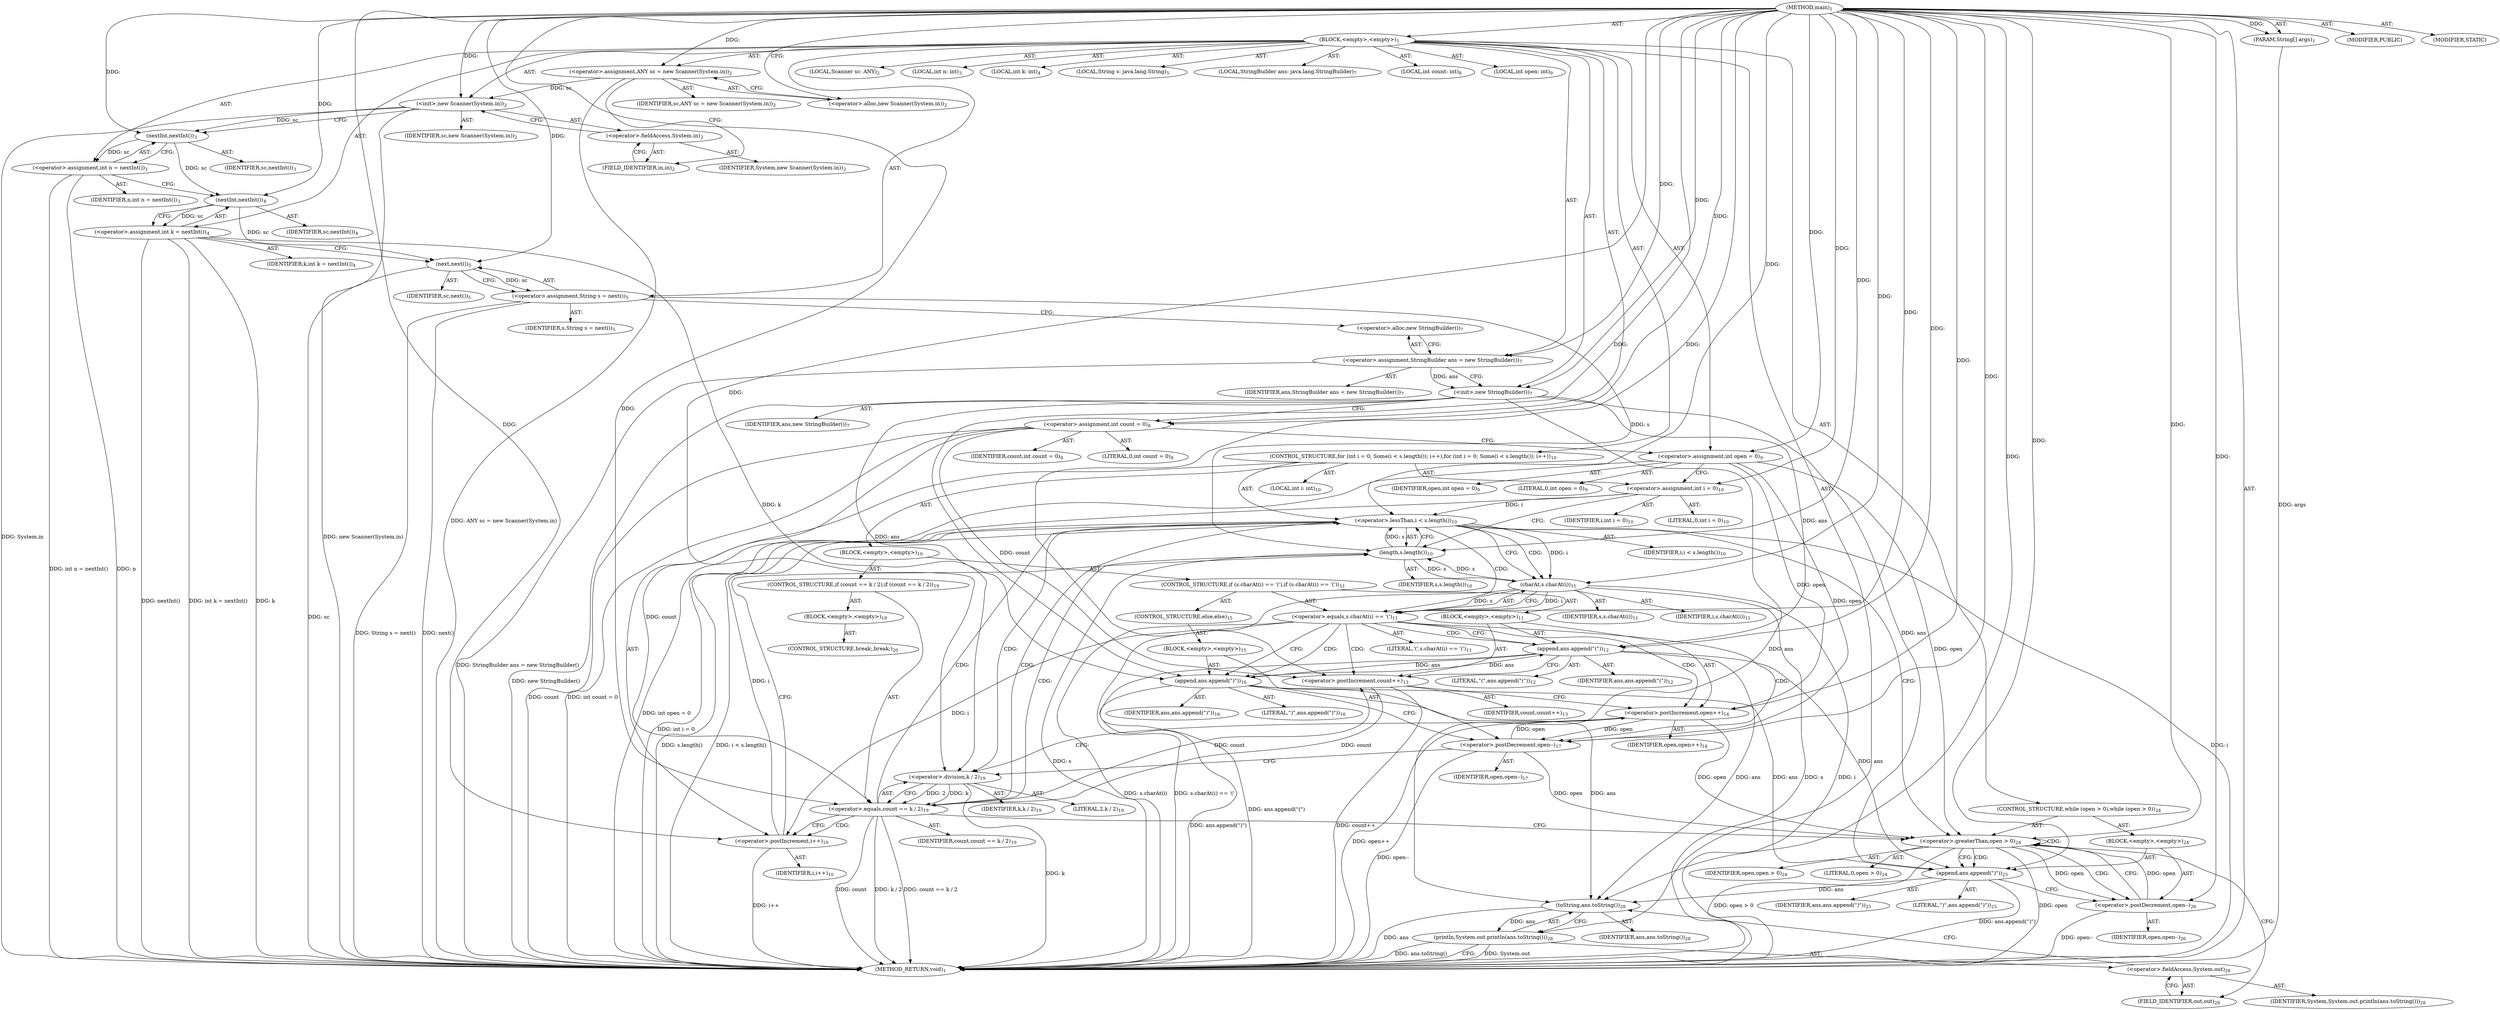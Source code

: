 digraph "main" {  
"21" [label = <(METHOD,main)<SUB>1</SUB>> ]
"22" [label = <(PARAM,String[] args)<SUB>1</SUB>> ]
"23" [label = <(BLOCK,&lt;empty&gt;,&lt;empty&gt;)<SUB>1</SUB>> ]
"4" [label = <(LOCAL,Scanner sc: ANY)<SUB>2</SUB>> ]
"24" [label = <(&lt;operator&gt;.assignment,ANY sc = new Scanner(System.in))<SUB>2</SUB>> ]
"25" [label = <(IDENTIFIER,sc,ANY sc = new Scanner(System.in))<SUB>2</SUB>> ]
"26" [label = <(&lt;operator&gt;.alloc,new Scanner(System.in))<SUB>2</SUB>> ]
"27" [label = <(&lt;init&gt;,new Scanner(System.in))<SUB>2</SUB>> ]
"3" [label = <(IDENTIFIER,sc,new Scanner(System.in))<SUB>2</SUB>> ]
"28" [label = <(&lt;operator&gt;.fieldAccess,System.in)<SUB>2</SUB>> ]
"29" [label = <(IDENTIFIER,System,new Scanner(System.in))<SUB>2</SUB>> ]
"30" [label = <(FIELD_IDENTIFIER,in,in)<SUB>2</SUB>> ]
"31" [label = <(LOCAL,int n: int)<SUB>3</SUB>> ]
"32" [label = <(&lt;operator&gt;.assignment,int n = nextInt())<SUB>3</SUB>> ]
"33" [label = <(IDENTIFIER,n,int n = nextInt())<SUB>3</SUB>> ]
"34" [label = <(nextInt,nextInt())<SUB>3</SUB>> ]
"35" [label = <(IDENTIFIER,sc,nextInt())<SUB>3</SUB>> ]
"36" [label = <(LOCAL,int k: int)<SUB>4</SUB>> ]
"37" [label = <(&lt;operator&gt;.assignment,int k = nextInt())<SUB>4</SUB>> ]
"38" [label = <(IDENTIFIER,k,int k = nextInt())<SUB>4</SUB>> ]
"39" [label = <(nextInt,nextInt())<SUB>4</SUB>> ]
"40" [label = <(IDENTIFIER,sc,nextInt())<SUB>4</SUB>> ]
"41" [label = <(LOCAL,String s: java.lang.String)<SUB>5</SUB>> ]
"42" [label = <(&lt;operator&gt;.assignment,String s = next())<SUB>5</SUB>> ]
"43" [label = <(IDENTIFIER,s,String s = next())<SUB>5</SUB>> ]
"44" [label = <(next,next())<SUB>5</SUB>> ]
"45" [label = <(IDENTIFIER,sc,next())<SUB>5</SUB>> ]
"6" [label = <(LOCAL,StringBuilder ans: java.lang.StringBuilder)<SUB>7</SUB>> ]
"46" [label = <(&lt;operator&gt;.assignment,StringBuilder ans = new StringBuilder())<SUB>7</SUB>> ]
"47" [label = <(IDENTIFIER,ans,StringBuilder ans = new StringBuilder())<SUB>7</SUB>> ]
"48" [label = <(&lt;operator&gt;.alloc,new StringBuilder())<SUB>7</SUB>> ]
"49" [label = <(&lt;init&gt;,new StringBuilder())<SUB>7</SUB>> ]
"5" [label = <(IDENTIFIER,ans,new StringBuilder())<SUB>7</SUB>> ]
"50" [label = <(LOCAL,int count: int)<SUB>8</SUB>> ]
"51" [label = <(&lt;operator&gt;.assignment,int count = 0)<SUB>8</SUB>> ]
"52" [label = <(IDENTIFIER,count,int count = 0)<SUB>8</SUB>> ]
"53" [label = <(LITERAL,0,int count = 0)<SUB>8</SUB>> ]
"54" [label = <(LOCAL,int open: int)<SUB>9</SUB>> ]
"55" [label = <(&lt;operator&gt;.assignment,int open = 0)<SUB>9</SUB>> ]
"56" [label = <(IDENTIFIER,open,int open = 0)<SUB>9</SUB>> ]
"57" [label = <(LITERAL,0,int open = 0)<SUB>9</SUB>> ]
"58" [label = <(CONTROL_STRUCTURE,for (int i = 0; Some(i &lt; s.length()); i++),for (int i = 0; Some(i &lt; s.length()); i++))<SUB>10</SUB>> ]
"59" [label = <(LOCAL,int i: int)<SUB>10</SUB>> ]
"60" [label = <(&lt;operator&gt;.assignment,int i = 0)<SUB>10</SUB>> ]
"61" [label = <(IDENTIFIER,i,int i = 0)<SUB>10</SUB>> ]
"62" [label = <(LITERAL,0,int i = 0)<SUB>10</SUB>> ]
"63" [label = <(&lt;operator&gt;.lessThan,i &lt; s.length())<SUB>10</SUB>> ]
"64" [label = <(IDENTIFIER,i,i &lt; s.length())<SUB>10</SUB>> ]
"65" [label = <(length,s.length())<SUB>10</SUB>> ]
"66" [label = <(IDENTIFIER,s,s.length())<SUB>10</SUB>> ]
"67" [label = <(&lt;operator&gt;.postIncrement,i++)<SUB>10</SUB>> ]
"68" [label = <(IDENTIFIER,i,i++)<SUB>10</SUB>> ]
"69" [label = <(BLOCK,&lt;empty&gt;,&lt;empty&gt;)<SUB>10</SUB>> ]
"70" [label = <(CONTROL_STRUCTURE,if (s.charAt(i) == '('),if (s.charAt(i) == '('))<SUB>11</SUB>> ]
"71" [label = <(&lt;operator&gt;.equals,s.charAt(i) == '(')<SUB>11</SUB>> ]
"72" [label = <(charAt,s.charAt(i))<SUB>11</SUB>> ]
"73" [label = <(IDENTIFIER,s,s.charAt(i))<SUB>11</SUB>> ]
"74" [label = <(IDENTIFIER,i,s.charAt(i))<SUB>11</SUB>> ]
"75" [label = <(LITERAL,'(',s.charAt(i) == '(')<SUB>11</SUB>> ]
"76" [label = <(BLOCK,&lt;empty&gt;,&lt;empty&gt;)<SUB>11</SUB>> ]
"77" [label = <(append,ans.append(&quot;(&quot;))<SUB>12</SUB>> ]
"78" [label = <(IDENTIFIER,ans,ans.append(&quot;(&quot;))<SUB>12</SUB>> ]
"79" [label = <(LITERAL,&quot;(&quot;,ans.append(&quot;(&quot;))<SUB>12</SUB>> ]
"80" [label = <(&lt;operator&gt;.postIncrement,count++)<SUB>13</SUB>> ]
"81" [label = <(IDENTIFIER,count,count++)<SUB>13</SUB>> ]
"82" [label = <(&lt;operator&gt;.postIncrement,open++)<SUB>14</SUB>> ]
"83" [label = <(IDENTIFIER,open,open++)<SUB>14</SUB>> ]
"84" [label = <(CONTROL_STRUCTURE,else,else)<SUB>15</SUB>> ]
"85" [label = <(BLOCK,&lt;empty&gt;,&lt;empty&gt;)<SUB>15</SUB>> ]
"86" [label = <(append,ans.append(&quot;)&quot;))<SUB>16</SUB>> ]
"87" [label = <(IDENTIFIER,ans,ans.append(&quot;)&quot;))<SUB>16</SUB>> ]
"88" [label = <(LITERAL,&quot;)&quot;,ans.append(&quot;)&quot;))<SUB>16</SUB>> ]
"89" [label = <(&lt;operator&gt;.postDecrement,open--)<SUB>17</SUB>> ]
"90" [label = <(IDENTIFIER,open,open--)<SUB>17</SUB>> ]
"91" [label = <(CONTROL_STRUCTURE,if (count == k / 2),if (count == k / 2))<SUB>19</SUB>> ]
"92" [label = <(&lt;operator&gt;.equals,count == k / 2)<SUB>19</SUB>> ]
"93" [label = <(IDENTIFIER,count,count == k / 2)<SUB>19</SUB>> ]
"94" [label = <(&lt;operator&gt;.division,k / 2)<SUB>19</SUB>> ]
"95" [label = <(IDENTIFIER,k,k / 2)<SUB>19</SUB>> ]
"96" [label = <(LITERAL,2,k / 2)<SUB>19</SUB>> ]
"97" [label = <(BLOCK,&lt;empty&gt;,&lt;empty&gt;)<SUB>19</SUB>> ]
"98" [label = <(CONTROL_STRUCTURE,break;,break;)<SUB>20</SUB>> ]
"99" [label = <(CONTROL_STRUCTURE,while (open &gt; 0),while (open &gt; 0))<SUB>24</SUB>> ]
"100" [label = <(&lt;operator&gt;.greaterThan,open &gt; 0)<SUB>24</SUB>> ]
"101" [label = <(IDENTIFIER,open,open &gt; 0)<SUB>24</SUB>> ]
"102" [label = <(LITERAL,0,open &gt; 0)<SUB>24</SUB>> ]
"103" [label = <(BLOCK,&lt;empty&gt;,&lt;empty&gt;)<SUB>24</SUB>> ]
"104" [label = <(append,ans.append(&quot;)&quot;))<SUB>25</SUB>> ]
"105" [label = <(IDENTIFIER,ans,ans.append(&quot;)&quot;))<SUB>25</SUB>> ]
"106" [label = <(LITERAL,&quot;)&quot;,ans.append(&quot;)&quot;))<SUB>25</SUB>> ]
"107" [label = <(&lt;operator&gt;.postDecrement,open--)<SUB>26</SUB>> ]
"108" [label = <(IDENTIFIER,open,open--)<SUB>26</SUB>> ]
"109" [label = <(println,System.out.println(ans.toString()))<SUB>28</SUB>> ]
"110" [label = <(&lt;operator&gt;.fieldAccess,System.out)<SUB>28</SUB>> ]
"111" [label = <(IDENTIFIER,System,System.out.println(ans.toString()))<SUB>28</SUB>> ]
"112" [label = <(FIELD_IDENTIFIER,out,out)<SUB>28</SUB>> ]
"113" [label = <(toString,ans.toString())<SUB>28</SUB>> ]
"114" [label = <(IDENTIFIER,ans,ans.toString())<SUB>28</SUB>> ]
"115" [label = <(MODIFIER,PUBLIC)> ]
"116" [label = <(MODIFIER,STATIC)> ]
"117" [label = <(METHOD_RETURN,void)<SUB>1</SUB>> ]
  "21" -> "22"  [ label = "AST: "] 
  "21" -> "23"  [ label = "AST: "] 
  "21" -> "115"  [ label = "AST: "] 
  "21" -> "116"  [ label = "AST: "] 
  "21" -> "117"  [ label = "AST: "] 
  "23" -> "4"  [ label = "AST: "] 
  "23" -> "24"  [ label = "AST: "] 
  "23" -> "27"  [ label = "AST: "] 
  "23" -> "31"  [ label = "AST: "] 
  "23" -> "32"  [ label = "AST: "] 
  "23" -> "36"  [ label = "AST: "] 
  "23" -> "37"  [ label = "AST: "] 
  "23" -> "41"  [ label = "AST: "] 
  "23" -> "42"  [ label = "AST: "] 
  "23" -> "6"  [ label = "AST: "] 
  "23" -> "46"  [ label = "AST: "] 
  "23" -> "49"  [ label = "AST: "] 
  "23" -> "50"  [ label = "AST: "] 
  "23" -> "51"  [ label = "AST: "] 
  "23" -> "54"  [ label = "AST: "] 
  "23" -> "55"  [ label = "AST: "] 
  "23" -> "58"  [ label = "AST: "] 
  "23" -> "99"  [ label = "AST: "] 
  "23" -> "109"  [ label = "AST: "] 
  "24" -> "25"  [ label = "AST: "] 
  "24" -> "26"  [ label = "AST: "] 
  "27" -> "3"  [ label = "AST: "] 
  "27" -> "28"  [ label = "AST: "] 
  "28" -> "29"  [ label = "AST: "] 
  "28" -> "30"  [ label = "AST: "] 
  "32" -> "33"  [ label = "AST: "] 
  "32" -> "34"  [ label = "AST: "] 
  "34" -> "35"  [ label = "AST: "] 
  "37" -> "38"  [ label = "AST: "] 
  "37" -> "39"  [ label = "AST: "] 
  "39" -> "40"  [ label = "AST: "] 
  "42" -> "43"  [ label = "AST: "] 
  "42" -> "44"  [ label = "AST: "] 
  "44" -> "45"  [ label = "AST: "] 
  "46" -> "47"  [ label = "AST: "] 
  "46" -> "48"  [ label = "AST: "] 
  "49" -> "5"  [ label = "AST: "] 
  "51" -> "52"  [ label = "AST: "] 
  "51" -> "53"  [ label = "AST: "] 
  "55" -> "56"  [ label = "AST: "] 
  "55" -> "57"  [ label = "AST: "] 
  "58" -> "59"  [ label = "AST: "] 
  "58" -> "60"  [ label = "AST: "] 
  "58" -> "63"  [ label = "AST: "] 
  "58" -> "67"  [ label = "AST: "] 
  "58" -> "69"  [ label = "AST: "] 
  "60" -> "61"  [ label = "AST: "] 
  "60" -> "62"  [ label = "AST: "] 
  "63" -> "64"  [ label = "AST: "] 
  "63" -> "65"  [ label = "AST: "] 
  "65" -> "66"  [ label = "AST: "] 
  "67" -> "68"  [ label = "AST: "] 
  "69" -> "70"  [ label = "AST: "] 
  "69" -> "91"  [ label = "AST: "] 
  "70" -> "71"  [ label = "AST: "] 
  "70" -> "76"  [ label = "AST: "] 
  "70" -> "84"  [ label = "AST: "] 
  "71" -> "72"  [ label = "AST: "] 
  "71" -> "75"  [ label = "AST: "] 
  "72" -> "73"  [ label = "AST: "] 
  "72" -> "74"  [ label = "AST: "] 
  "76" -> "77"  [ label = "AST: "] 
  "76" -> "80"  [ label = "AST: "] 
  "76" -> "82"  [ label = "AST: "] 
  "77" -> "78"  [ label = "AST: "] 
  "77" -> "79"  [ label = "AST: "] 
  "80" -> "81"  [ label = "AST: "] 
  "82" -> "83"  [ label = "AST: "] 
  "84" -> "85"  [ label = "AST: "] 
  "85" -> "86"  [ label = "AST: "] 
  "85" -> "89"  [ label = "AST: "] 
  "86" -> "87"  [ label = "AST: "] 
  "86" -> "88"  [ label = "AST: "] 
  "89" -> "90"  [ label = "AST: "] 
  "91" -> "92"  [ label = "AST: "] 
  "91" -> "97"  [ label = "AST: "] 
  "92" -> "93"  [ label = "AST: "] 
  "92" -> "94"  [ label = "AST: "] 
  "94" -> "95"  [ label = "AST: "] 
  "94" -> "96"  [ label = "AST: "] 
  "97" -> "98"  [ label = "AST: "] 
  "99" -> "100"  [ label = "AST: "] 
  "99" -> "103"  [ label = "AST: "] 
  "100" -> "101"  [ label = "AST: "] 
  "100" -> "102"  [ label = "AST: "] 
  "103" -> "104"  [ label = "AST: "] 
  "103" -> "107"  [ label = "AST: "] 
  "104" -> "105"  [ label = "AST: "] 
  "104" -> "106"  [ label = "AST: "] 
  "107" -> "108"  [ label = "AST: "] 
  "109" -> "110"  [ label = "AST: "] 
  "109" -> "113"  [ label = "AST: "] 
  "110" -> "111"  [ label = "AST: "] 
  "110" -> "112"  [ label = "AST: "] 
  "113" -> "114"  [ label = "AST: "] 
  "24" -> "30"  [ label = "CFG: "] 
  "27" -> "34"  [ label = "CFG: "] 
  "32" -> "39"  [ label = "CFG: "] 
  "37" -> "44"  [ label = "CFG: "] 
  "42" -> "48"  [ label = "CFG: "] 
  "46" -> "49"  [ label = "CFG: "] 
  "49" -> "51"  [ label = "CFG: "] 
  "51" -> "55"  [ label = "CFG: "] 
  "55" -> "60"  [ label = "CFG: "] 
  "109" -> "117"  [ label = "CFG: "] 
  "26" -> "24"  [ label = "CFG: "] 
  "28" -> "27"  [ label = "CFG: "] 
  "34" -> "32"  [ label = "CFG: "] 
  "39" -> "37"  [ label = "CFG: "] 
  "44" -> "42"  [ label = "CFG: "] 
  "48" -> "46"  [ label = "CFG: "] 
  "60" -> "65"  [ label = "CFG: "] 
  "63" -> "72"  [ label = "CFG: "] 
  "63" -> "100"  [ label = "CFG: "] 
  "67" -> "65"  [ label = "CFG: "] 
  "100" -> "104"  [ label = "CFG: "] 
  "100" -> "112"  [ label = "CFG: "] 
  "110" -> "113"  [ label = "CFG: "] 
  "113" -> "109"  [ label = "CFG: "] 
  "30" -> "28"  [ label = "CFG: "] 
  "65" -> "63"  [ label = "CFG: "] 
  "104" -> "107"  [ label = "CFG: "] 
  "107" -> "100"  [ label = "CFG: "] 
  "112" -> "110"  [ label = "CFG: "] 
  "71" -> "77"  [ label = "CFG: "] 
  "71" -> "86"  [ label = "CFG: "] 
  "92" -> "100"  [ label = "CFG: "] 
  "92" -> "67"  [ label = "CFG: "] 
  "72" -> "71"  [ label = "CFG: "] 
  "77" -> "80"  [ label = "CFG: "] 
  "80" -> "82"  [ label = "CFG: "] 
  "82" -> "94"  [ label = "CFG: "] 
  "94" -> "92"  [ label = "CFG: "] 
  "86" -> "89"  [ label = "CFG: "] 
  "89" -> "94"  [ label = "CFG: "] 
  "21" -> "26"  [ label = "CFG: "] 
  "22" -> "117"  [ label = "DDG: args"] 
  "24" -> "117"  [ label = "DDG: ANY sc = new Scanner(System.in)"] 
  "27" -> "117"  [ label = "DDG: System.in"] 
  "27" -> "117"  [ label = "DDG: new Scanner(System.in)"] 
  "32" -> "117"  [ label = "DDG: n"] 
  "32" -> "117"  [ label = "DDG: int n = nextInt()"] 
  "37" -> "117"  [ label = "DDG: k"] 
  "37" -> "117"  [ label = "DDG: nextInt()"] 
  "37" -> "117"  [ label = "DDG: int k = nextInt()"] 
  "44" -> "117"  [ label = "DDG: sc"] 
  "42" -> "117"  [ label = "DDG: next()"] 
  "42" -> "117"  [ label = "DDG: String s = next()"] 
  "46" -> "117"  [ label = "DDG: StringBuilder ans = new StringBuilder()"] 
  "49" -> "117"  [ label = "DDG: new StringBuilder()"] 
  "51" -> "117"  [ label = "DDG: count"] 
  "51" -> "117"  [ label = "DDG: int count = 0"] 
  "55" -> "117"  [ label = "DDG: int open = 0"] 
  "60" -> "117"  [ label = "DDG: int i = 0"] 
  "63" -> "117"  [ label = "DDG: i"] 
  "65" -> "117"  [ label = "DDG: s"] 
  "63" -> "117"  [ label = "DDG: s.length()"] 
  "63" -> "117"  [ label = "DDG: i &lt; s.length()"] 
  "72" -> "117"  [ label = "DDG: s"] 
  "72" -> "117"  [ label = "DDG: i"] 
  "71" -> "117"  [ label = "DDG: s.charAt(i)"] 
  "71" -> "117"  [ label = "DDG: s.charAt(i) == '('"] 
  "86" -> "117"  [ label = "DDG: ans.append(&quot;)&quot;)"] 
  "89" -> "117"  [ label = "DDG: open--"] 
  "77" -> "117"  [ label = "DDG: ans.append(&quot;(&quot;)"] 
  "80" -> "117"  [ label = "DDG: count++"] 
  "82" -> "117"  [ label = "DDG: open++"] 
  "92" -> "117"  [ label = "DDG: count"] 
  "94" -> "117"  [ label = "DDG: k"] 
  "92" -> "117"  [ label = "DDG: k / 2"] 
  "92" -> "117"  [ label = "DDG: count == k / 2"] 
  "67" -> "117"  [ label = "DDG: i++"] 
  "100" -> "117"  [ label = "DDG: open"] 
  "100" -> "117"  [ label = "DDG: open &gt; 0"] 
  "109" -> "117"  [ label = "DDG: System.out"] 
  "113" -> "117"  [ label = "DDG: ans"] 
  "109" -> "117"  [ label = "DDG: ans.toString()"] 
  "104" -> "117"  [ label = "DDG: ans.append(&quot;)&quot;)"] 
  "107" -> "117"  [ label = "DDG: open--"] 
  "21" -> "22"  [ label = "DDG: "] 
  "21" -> "24"  [ label = "DDG: "] 
  "34" -> "32"  [ label = "DDG: sc"] 
  "39" -> "37"  [ label = "DDG: sc"] 
  "44" -> "42"  [ label = "DDG: sc"] 
  "21" -> "46"  [ label = "DDG: "] 
  "21" -> "51"  [ label = "DDG: "] 
  "21" -> "55"  [ label = "DDG: "] 
  "24" -> "27"  [ label = "DDG: sc"] 
  "21" -> "27"  [ label = "DDG: "] 
  "46" -> "49"  [ label = "DDG: ans"] 
  "21" -> "49"  [ label = "DDG: "] 
  "21" -> "60"  [ label = "DDG: "] 
  "113" -> "109"  [ label = "DDG: ans"] 
  "27" -> "34"  [ label = "DDG: sc"] 
  "21" -> "34"  [ label = "DDG: "] 
  "34" -> "39"  [ label = "DDG: sc"] 
  "21" -> "39"  [ label = "DDG: "] 
  "39" -> "44"  [ label = "DDG: sc"] 
  "21" -> "44"  [ label = "DDG: "] 
  "60" -> "63"  [ label = "DDG: i"] 
  "67" -> "63"  [ label = "DDG: i"] 
  "21" -> "63"  [ label = "DDG: "] 
  "65" -> "63"  [ label = "DDG: s"] 
  "72" -> "67"  [ label = "DDG: i"] 
  "21" -> "67"  [ label = "DDG: "] 
  "55" -> "100"  [ label = "DDG: open"] 
  "89" -> "100"  [ label = "DDG: open"] 
  "82" -> "100"  [ label = "DDG: open"] 
  "107" -> "100"  [ label = "DDG: open"] 
  "21" -> "100"  [ label = "DDG: "] 
  "49" -> "113"  [ label = "DDG: ans"] 
  "86" -> "113"  [ label = "DDG: ans"] 
  "77" -> "113"  [ label = "DDG: ans"] 
  "104" -> "113"  [ label = "DDG: ans"] 
  "21" -> "113"  [ label = "DDG: "] 
  "42" -> "65"  [ label = "DDG: s"] 
  "72" -> "65"  [ label = "DDG: s"] 
  "21" -> "65"  [ label = "DDG: "] 
  "49" -> "104"  [ label = "DDG: ans"] 
  "86" -> "104"  [ label = "DDG: ans"] 
  "77" -> "104"  [ label = "DDG: ans"] 
  "21" -> "104"  [ label = "DDG: "] 
  "100" -> "107"  [ label = "DDG: open"] 
  "21" -> "107"  [ label = "DDG: "] 
  "72" -> "71"  [ label = "DDG: s"] 
  "72" -> "71"  [ label = "DDG: i"] 
  "21" -> "71"  [ label = "DDG: "] 
  "51" -> "92"  [ label = "DDG: count"] 
  "80" -> "92"  [ label = "DDG: count"] 
  "21" -> "92"  [ label = "DDG: "] 
  "94" -> "92"  [ label = "DDG: k"] 
  "94" -> "92"  [ label = "DDG: 2"] 
  "65" -> "72"  [ label = "DDG: s"] 
  "21" -> "72"  [ label = "DDG: "] 
  "63" -> "72"  [ label = "DDG: i"] 
  "49" -> "77"  [ label = "DDG: ans"] 
  "86" -> "77"  [ label = "DDG: ans"] 
  "21" -> "77"  [ label = "DDG: "] 
  "51" -> "80"  [ label = "DDG: count"] 
  "92" -> "80"  [ label = "DDG: count"] 
  "21" -> "80"  [ label = "DDG: "] 
  "55" -> "82"  [ label = "DDG: open"] 
  "89" -> "82"  [ label = "DDG: open"] 
  "21" -> "82"  [ label = "DDG: "] 
  "37" -> "94"  [ label = "DDG: k"] 
  "21" -> "94"  [ label = "DDG: "] 
  "49" -> "86"  [ label = "DDG: ans"] 
  "77" -> "86"  [ label = "DDG: ans"] 
  "21" -> "86"  [ label = "DDG: "] 
  "55" -> "89"  [ label = "DDG: open"] 
  "82" -> "89"  [ label = "DDG: open"] 
  "21" -> "89"  [ label = "DDG: "] 
  "63" -> "94"  [ label = "CDG: "] 
  "63" -> "71"  [ label = "CDG: "] 
  "63" -> "72"  [ label = "CDG: "] 
  "63" -> "92"  [ label = "CDG: "] 
  "100" -> "107"  [ label = "CDG: "] 
  "100" -> "100"  [ label = "CDG: "] 
  "100" -> "104"  [ label = "CDG: "] 
  "71" -> "80"  [ label = "CDG: "] 
  "71" -> "77"  [ label = "CDG: "] 
  "71" -> "89"  [ label = "CDG: "] 
  "71" -> "82"  [ label = "CDG: "] 
  "71" -> "86"  [ label = "CDG: "] 
  "92" -> "67"  [ label = "CDG: "] 
  "92" -> "63"  [ label = "CDG: "] 
  "92" -> "65"  [ label = "CDG: "] 
}
